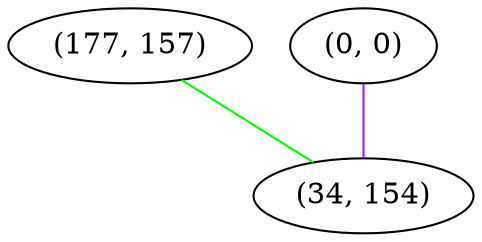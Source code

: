 graph "" {
"(177, 157)";
"(0, 0)";
"(34, 154)";
"(177, 157)" -- "(34, 154)"  [color=green, key=0, weight=2];
"(0, 0)" -- "(34, 154)"  [color=purple, key=0, weight=4];
}
